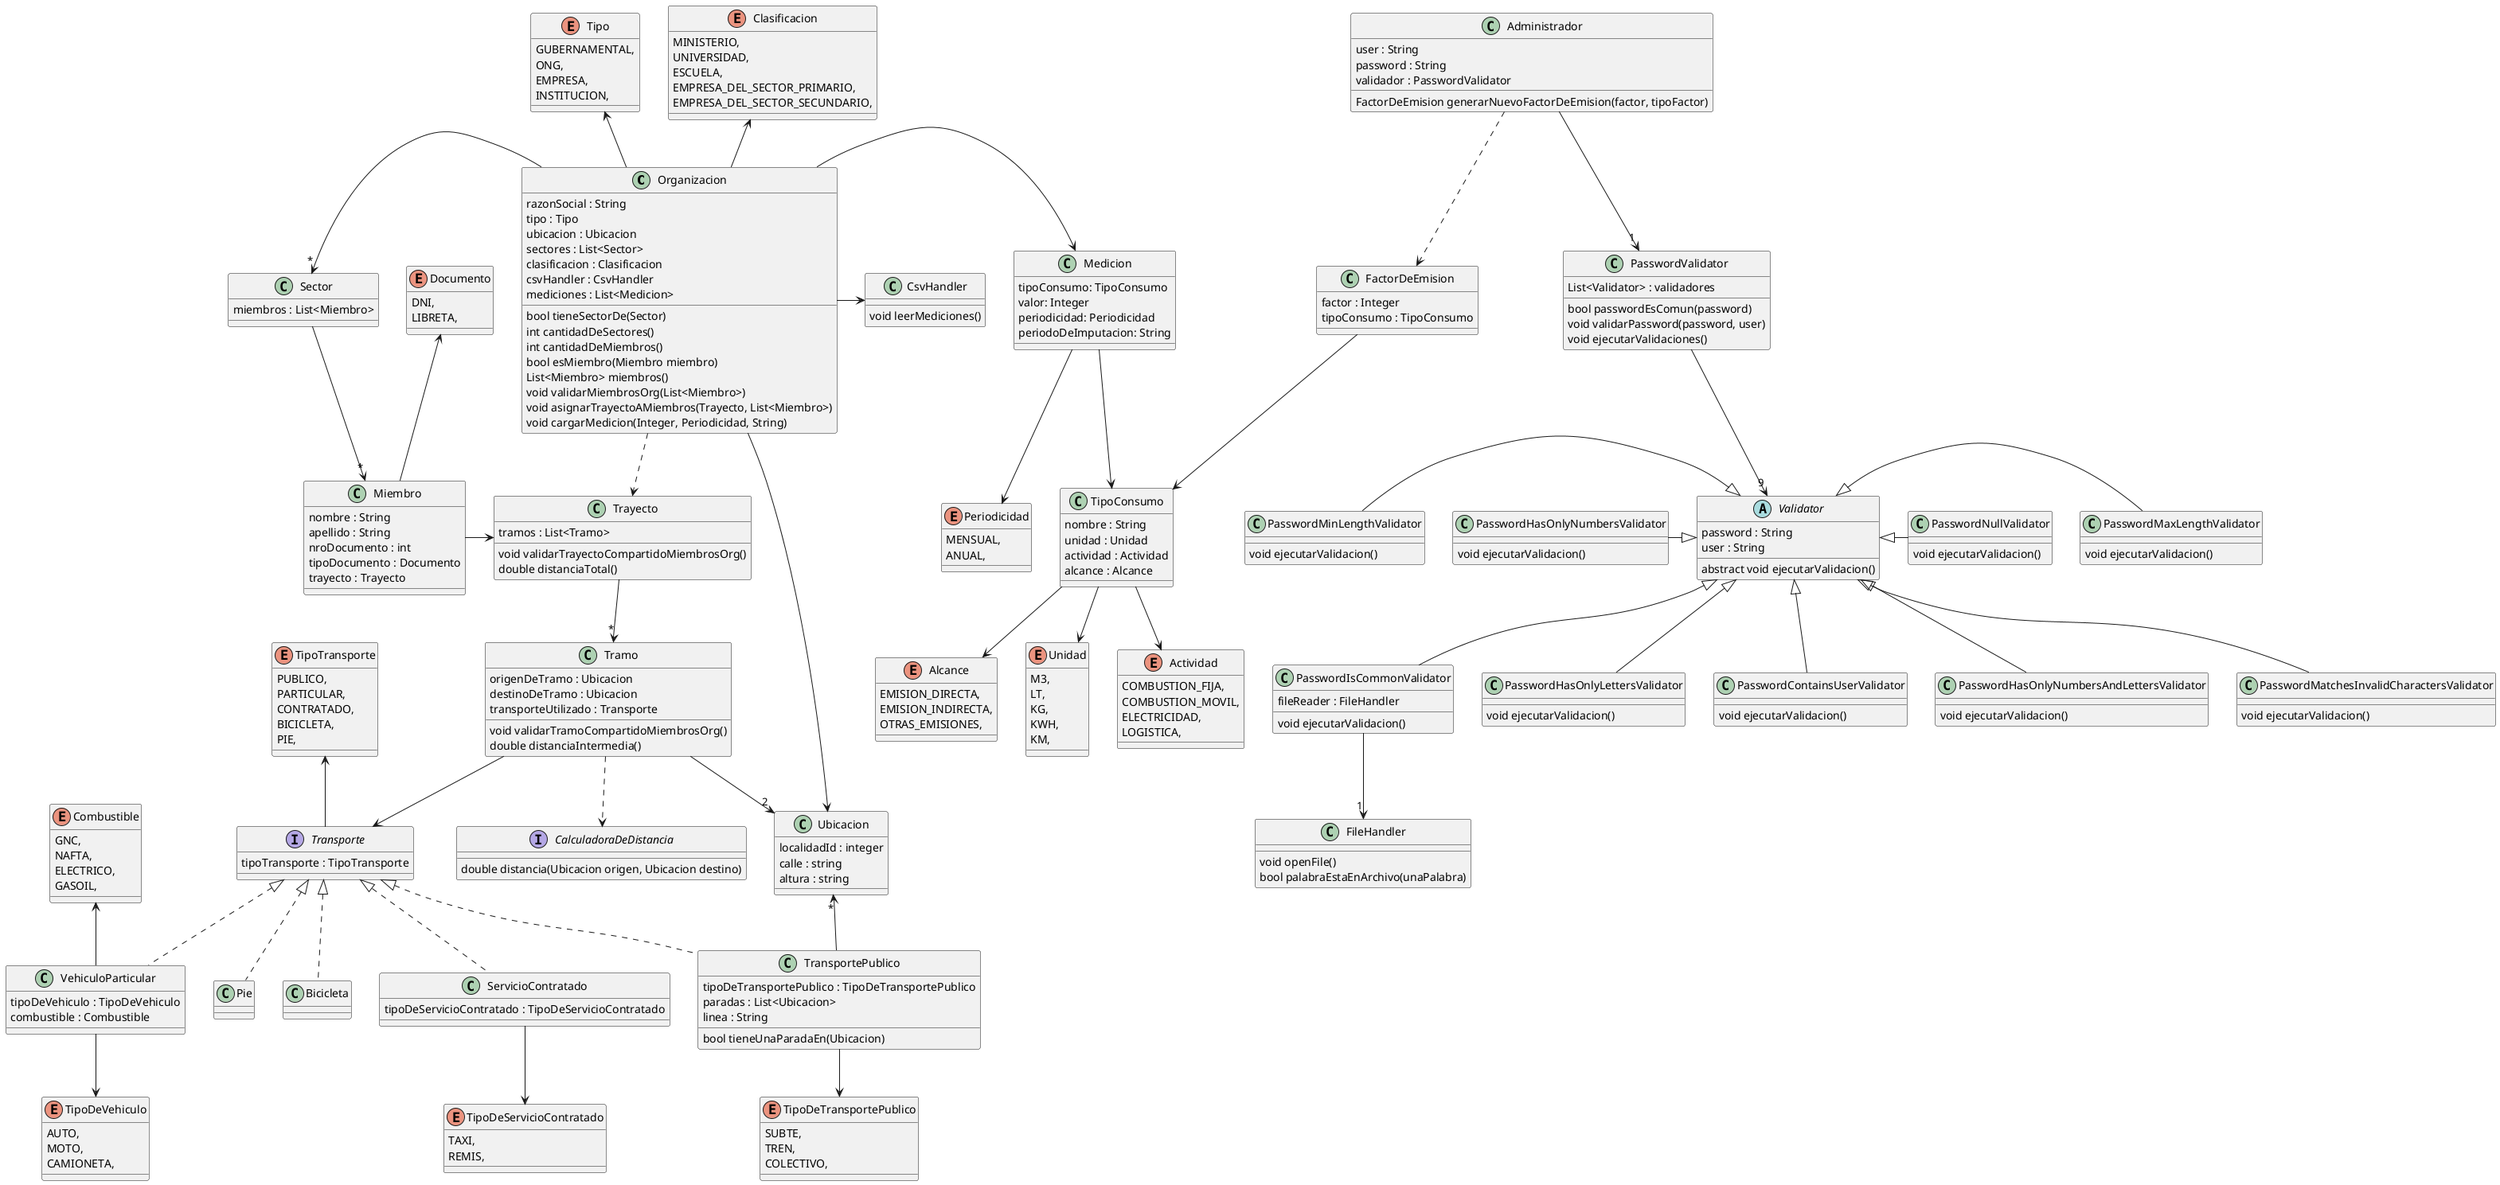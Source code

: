 @startuml TPA-2

class Organizacion {
  razonSocial : String
  tipo : Tipo
  ubicacion : Ubicacion
  sectores : List<Sector>
  clasificacion : Clasificacion
  csvHandler : CsvHandler
  mediciones : List<Medicion>
  bool tieneSectorDe(Sector)
  int cantidadDeSectores()
  int cantidadDeMiembros()
  bool esMiembro(Miembro miembro)
  List<Miembro> miembros()
  void validarMiembrosOrg(List<Miembro>)
  void asignarTrayectoAMiembros(Trayecto, List<Miembro>)
  void cargarMedicion(Integer, Periodicidad, String)
}
' validarMiembrosOrg -> valida que en la lista de miembros todos pertenezcan a la organizacion
' asignarTrayectoAMiembros -> llama a validarMiembrosOrg para lista de miembros,
' y validarTrayectoCompartidoMiembrosOrg para el trayecto, si pasan las validaciones,
' a todos los miembros de la lista se le asigna el trayecto

class TipoConsumo {
  nombre : String
  unidad : Unidad
  actividad : Actividad
  alcance : Alcance
}

class Medicion {
  tipoConsumo: TipoConsumo
  valor: Integer
  periodicidad: Periodicidad
  periodoDeImputacion: String
}
' periodicidad puede ser un String. Solo se usa en la validacion con periodoDeImputacion

enum Unidad {
  M3,
  LT,
  KG,
  KWH,
  KM,
}

enum Actividad {
  COMBUSTION_FIJA,
  COMBUSTION_MOVIL,
  ELECTRICIDAD,
  LOGISTICA,
}

enum Alcance {
  EMISION_DIRECTA,
  EMISION_INDIRECTA,
  OTRAS_EMISIONES,
}

enum Periodicidad {
  MENSUAL,
  ANUAL,
}
class Ubicacion {
  localidadId : integer
  calle : string
  altura : string
}

class Sector {
  miembros : List<Miembro>
}

class Miembro {
  nombre : String
  apellido : String
  nroDocumento : int
  tipoDocumento : Documento
  trayecto : Trayecto
}

enum Documento {
  DNI,
  LIBRETA,
}

enum Tipo {
  GUBERNAMENTAL,
  ONG,
  EMPRESA,
  INSTITUCION,
}

enum Clasificacion {
  MINISTERIO,
  UNIVERSIDAD,
  ESCUELA,
  EMPRESA_DEL_SECTOR_PRIMARIO,
  EMPRESA_DEL_SECTOR_SECUNDARIO,
}

' Usamos strategy para los medios de transportes
interface Transporte {
  tipoTransporte : TipoTransporte
}

enum TipoTransporte {
  PUBLICO,
  PARTICULAR,
  CONTRATADO,
  BICICLETA,
  PIE,
}

class VehiculoParticular {
  tipoDeVehiculo : TipoDeVehiculo
  combustible : Combustible
}

class TransportePublico {
  tipoDeTransportePublico : TipoDeTransportePublico
  paradas : List<Ubicacion>
  linea : String
  bool tieneUnaParadaEn(Ubicacion)
}

class ServicioContratado {
  tipoDeServicioContratado : TipoDeServicioContratado
}

' Se refiere a caminar o a bicicleta
class Pie {

}

class Bicicleta {

}


enum TipoDeTransportePublico {
  SUBTE,
  TREN,
  COLECTIVO,
}

enum TipoDeVehiculo {
  AUTO,
  MOTO,
  CAMIONETA,
}

enum TipoDeServicioContratado{
  TAXI,
  REMIS,
}

enum Combustible {
  GNC,
  NAFTA,
  ELECTRICO,
  GASOIL,
}

class Tramo {
  origenDeTramo : Ubicacion
  destinoDeTramo : Ubicacion
  transporteUtilizado : Transporte
  void validarTramoCompartidoMiembrosOrg()
  double distanciaIntermedia()
}
' validarTramoCompartidoMiembrosOrg -> valida que el tipo de transporte del tramo sea
' vehiculo particular o de servicio contratado

class Trayecto {
  tramos : List<Tramo>
  void validarTrayectoCompartidoMiembrosOrg()
  double distanciaTotal()
}
' validarTrayectoCompartidoMiembrosOrg -> llama para cada tramo al validarTramoCompartido

interface CalculadoraDeDistancia {
  double distancia(Ubicacion origen, Ubicacion destino)
}

class Administrador {
  user : String
  password : String
  validador : PasswordValidator 
  FactorDeEmision generarNuevoFactorDeEmision(factor, tipoFactor)
}

class PasswordValidator {
  List<Validator> : validadores
  bool passwordEsComun(password)
  void validarPassword(password, user)
  void ejecutarValidaciones()
}

class FileHandler {
  void openFile()
  bool palabraEstaEnArchivo(unaPalabra)
}

abstract class Validator {
  password : String
  user : String
  abstract void ejecutarValidacion()
}

class PasswordMatchesInvalidCharactersValidator {
  void ejecutarValidacion()
}

class PasswordIsCommonValidator {
  fileReader : FileHandler
  void ejecutarValidacion()
}

class PasswordHasOnlyLettersValidator {
  void ejecutarValidacion()
}

class PasswordContainsUserValidator {
  void ejecutarValidacion()
}


class PasswordHasOnlyNumbersAndLettersValidator {
  void ejecutarValidacion()
}

class PasswordHasOnlyNumbersValidator {
  void ejecutarValidacion()
}

class PasswordMaxLengthValidator {
  void ejecutarValidacion()
}

class PasswordMinLengthValidator {
  void ejecutarValidacion()
}

class PasswordNullValidator {
  void ejecutarValidacion()
}

class CsvHandler {
  void leerMediciones()
}

class FactorDeEmision {
  factor : Integer
  tipoConsumo : TipoConsumo
}


Administrador -down->"1" PasswordValidator
PasswordValidator --> "9" Validator
Validator <|-down- PasswordIsCommonValidator
PasswordIsCommonValidator -down->"1" FileHandler
Validator <|-down- PasswordHasOnlyLettersValidator
Validator <|-down- PasswordContainsUserValidator
Validator <|-down- PasswordHasOnlyNumbersAndLettersValidator
Validator <|-left- PasswordHasOnlyNumbersValidator
Validator <|-right- PasswordMaxLengthValidator
Validator <|-left- PasswordMinLengthValidator
Validator <|-right- PasswordNullValidator
Validator <|-down- PasswordMatchesInvalidCharactersValidator


Miembro "*"<-up- Sector
Organizacion -up-> Tipo
Organizacion -up-> Clasificacion
Organizacion --> Ubicacion
Organizacion -left->"*" Sector
Miembro -up-> Documento

Trayecto --> "*" Tramo
Trayecto <-left- Miembro
Tramo --> Transporte
Tramo -->"2" Ubicacion

Transporte -up-> TipoTransporte
TransportePublico -up->"*" Ubicacion
TransportePublico --> TipoDeTransportePublico
VehiculoParticular -down-> TipoDeVehiculo
VehiculoParticular -up-> Combustible
ServicioContratado -down-> TipoDeServicioContratado
TransportePublico .up.|> Transporte
VehiculoParticular .up.|> Transporte
Pie .up.|> Transporte
Bicicleta .up.|> Transporte
ServicioContratado .up.|> Transporte


Organizacion ..> Trayecto
Tramo ..> CalculadoraDeDistancia

Organizacion -right-> CsvHandler

Organizacion -right-> Medicion
Medicion --> TipoConsumo
Medicion --> Periodicidad
TipoConsumo --> Actividad
TipoConsumo --> Alcance
TipoConsumo --> Unidad

Administrador ..> FactorDeEmision
FactorDeEmision --> TipoConsumo

@enduml